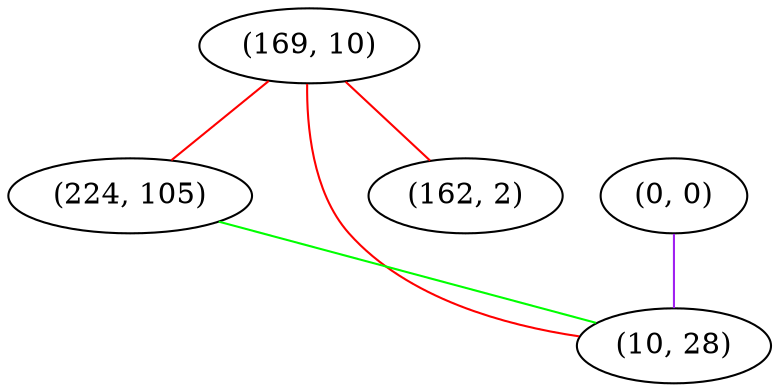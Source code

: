 graph "" {
"(169, 10)";
"(224, 105)";
"(0, 0)";
"(10, 28)";
"(162, 2)";
"(169, 10)" -- "(224, 105)"  [color=red, key=0, weight=1];
"(169, 10)" -- "(10, 28)"  [color=red, key=0, weight=1];
"(169, 10)" -- "(162, 2)"  [color=red, key=0, weight=1];
"(224, 105)" -- "(10, 28)"  [color=green, key=0, weight=2];
"(0, 0)" -- "(10, 28)"  [color=purple, key=0, weight=4];
}

